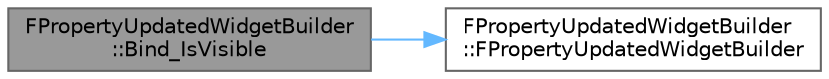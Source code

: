 digraph "FPropertyUpdatedWidgetBuilder::Bind_IsVisible"
{
 // INTERACTIVE_SVG=YES
 // LATEX_PDF_SIZE
  bgcolor="transparent";
  edge [fontname=Helvetica,fontsize=10,labelfontname=Helvetica,labelfontsize=10];
  node [fontname=Helvetica,fontsize=10,shape=box,height=0.2,width=0.4];
  rankdir="LR";
  Node1 [id="Node000001",label="FPropertyUpdatedWidgetBuilder\l::Bind_IsVisible",height=0.2,width=0.4,color="gray40", fillcolor="grey60", style="filled", fontcolor="black",tooltip="Set the IsVisible delegate for the menu that this button is responsible for."];
  Node1 -> Node2 [id="edge1_Node000001_Node000002",color="steelblue1",style="solid",tooltip=" "];
  Node2 [id="Node000002",label="FPropertyUpdatedWidgetBuilder\l::FPropertyUpdatedWidgetBuilder",height=0.2,width=0.4,color="grey40", fillcolor="white", style="filled",URL="$d8/d02/classFPropertyUpdatedWidgetBuilder.html#a8ce3a3a5e349bcc69d1552f8856c6a24",tooltip="default constructor"];
}
